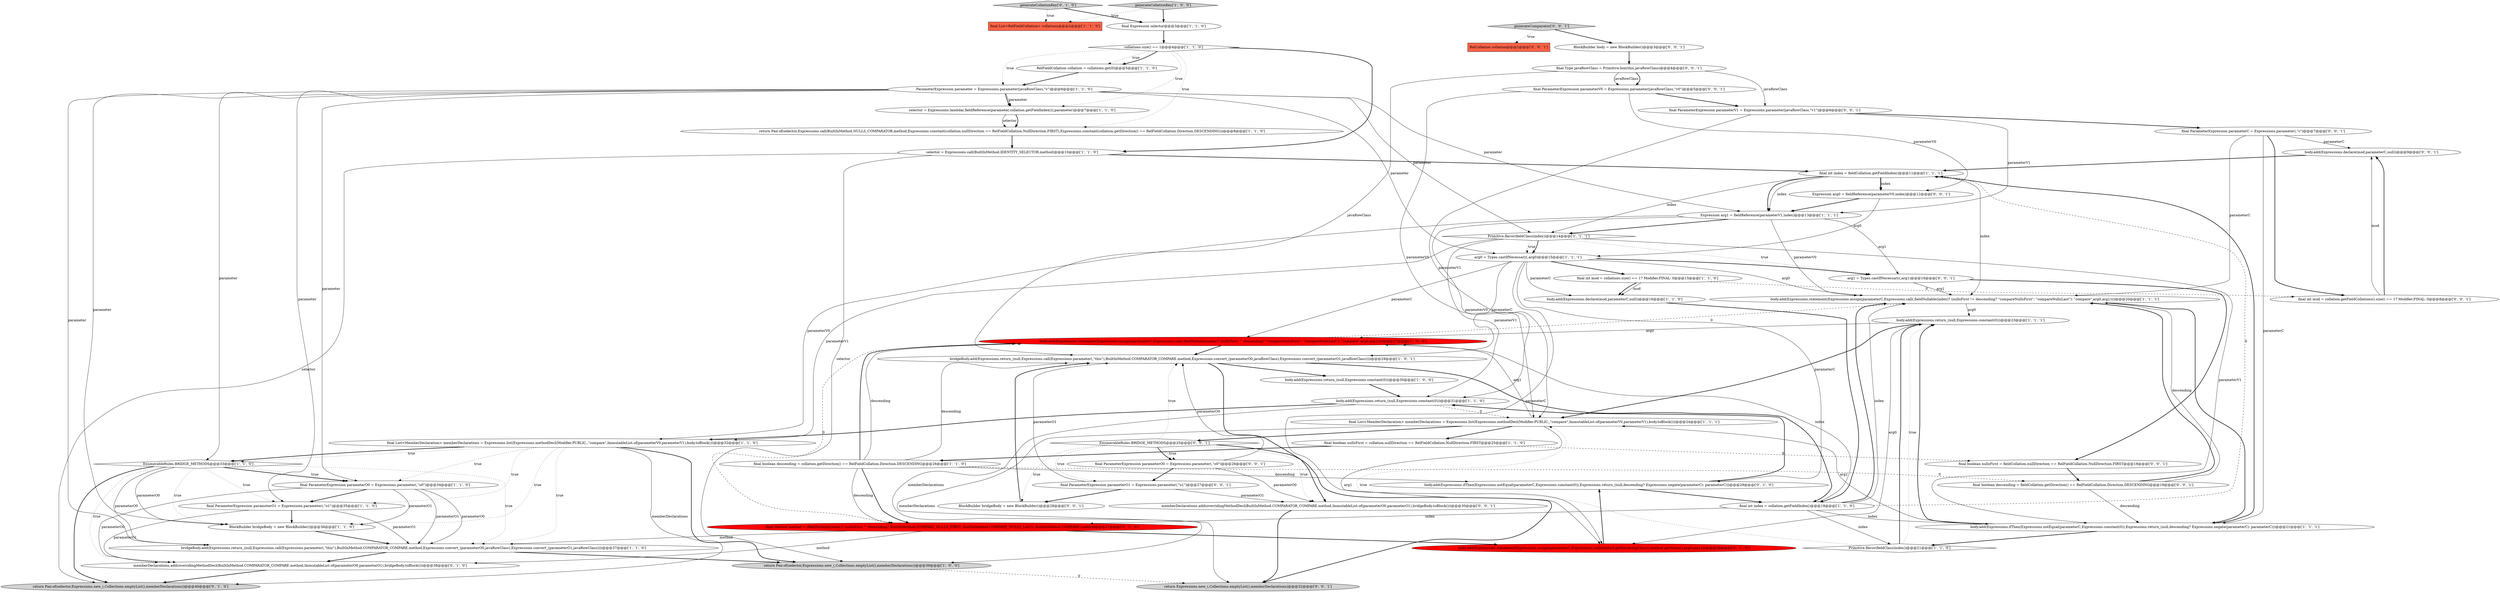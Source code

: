 digraph {
57 [style = filled, label = "body.add(Expressions.declare(mod,parameterC,null))@@@9@@@['0', '0', '1']", fillcolor = white, shape = ellipse image = "AAA0AAABBB3BBB"];
33 [style = filled, label = "body.add(Expressions.statement(Expressions.assign(parameterC,Expressions.call(,fieldNullable(index)? (nullsFirst ^ descending? \"compareNullsFirst\": \"compareNullsLast\"): \"compare\",arg0,arg1))))@@@27@@@['1', '0', '0']", fillcolor = red, shape = ellipse image = "AAA1AAABBB1BBB"];
56 [style = filled, label = "final ParameterExpression parameterC = Expressions.parameter(,\"c\")@@@7@@@['0', '0', '1']", fillcolor = white, shape = ellipse image = "AAA0AAABBB3BBB"];
7 [style = filled, label = "body.add(Expressions.return_(null,Expressions.constant(0)))@@@30@@@['1', '0', '0']", fillcolor = white, shape = ellipse image = "AAA0AAABBB1BBB"];
28 [style = filled, label = "return Pair.of(selector,Expressions.new_(,Collections.emptyList(),memberDeclarations))@@@39@@@['1', '0', '0']", fillcolor = lightgray, shape = ellipse image = "AAA0AAABBB1BBB"];
17 [style = filled, label = "return Pair.of(selector,Expressions.call(BuiltInMethod.NULLS_COMPARATOR.method,Expressions.constant(collation.nullDirection == RelFieldCollation.NullDirection.FIRST),Expressions.constant(collation.getDirection() == RelFieldCollation.Direction.DESCENDING)))@@@8@@@['1', '1', '0']", fillcolor = white, shape = ellipse image = "AAA0AAABBB1BBB"];
25 [style = filled, label = "ParameterExpression parameter = Expressions.parameter(javaRowClass,\"v\")@@@6@@@['1', '1', '0']", fillcolor = white, shape = ellipse image = "AAA0AAABBB1BBB"];
30 [style = filled, label = "Expression arg1 = fieldReference(parameterV1,index)@@@13@@@['1', '1', '1']", fillcolor = white, shape = ellipse image = "AAA0AAABBB1BBB"];
41 [style = filled, label = "final boolean nullsFirst = fieldCollation.nullDirection == RelFieldCollation.NullDirection.FIRST@@@18@@@['0', '0', '1']", fillcolor = white, shape = ellipse image = "AAA0AAABBB3BBB"];
6 [style = filled, label = "final int mod = collations.size() == 1? Modifier.FINAL: 0@@@15@@@['1', '1', '0']", fillcolor = white, shape = ellipse image = "AAA0AAABBB1BBB"];
15 [style = filled, label = "BlockBuilder bridgeBody = new BlockBuilder()@@@36@@@['1', '1', '0']", fillcolor = white, shape = ellipse image = "AAA0AAABBB1BBB"];
2 [style = filled, label = "final int index = fieldCollation.getFieldIndex()@@@11@@@['1', '1', '1']", fillcolor = white, shape = ellipse image = "AAA0AAABBB1BBB"];
22 [style = filled, label = "body.add(Expressions.statement(Expressions.assign(parameterC,Expressions.call(,fieldNullable(index)? (nullsFirst != descending? \"compareNullsFirst\": \"compareNullsLast\"): \"compare\",arg0,arg1))))@@@20@@@['1', '1', '1']", fillcolor = white, shape = ellipse image = "AAA0AAABBB1BBB"];
32 [style = filled, label = "body.add(Expressions.return_(null,Expressions.constant(0)))@@@23@@@['1', '1', '1']", fillcolor = white, shape = ellipse image = "AAA0AAABBB1BBB"];
39 [style = filled, label = "generateCollationKey['0', '1', '0']", fillcolor = lightgray, shape = diamond image = "AAA0AAABBB2BBB"];
16 [style = filled, label = "Primitive.flavor(fieldClass(index))@@@14@@@['1', '1', '1']", fillcolor = white, shape = diamond image = "AAA0AAABBB1BBB"];
38 [style = filled, label = "return Pair.of(selector,Expressions.new_(,Collections.emptyList(),memberDeclarations))@@@40@@@['0', '1', '0']", fillcolor = lightgray, shape = ellipse image = "AAA0AAABBB2BBB"];
14 [style = filled, label = "final List<MemberDeclaration> memberDeclarations = Expressions.list(Expressions.methodDecl(Modifier.PUBLIC,,\"compare\",ImmutableList.of(parameterV0,parameterV1),body.toBlock()))@@@32@@@['1', '1', '0']", fillcolor = white, shape = ellipse image = "AAA0AAABBB1BBB"];
4 [style = filled, label = "final List<RelFieldCollation> collations@@@2@@@['1', '1', '0']", fillcolor = tomato, shape = box image = "AAA0AAABBB1BBB"];
26 [style = filled, label = "selector = Expressions.lambda(,fieldReference(parameter,collation.getFieldIndex()),parameter)@@@7@@@['1', '1', '0']", fillcolor = white, shape = ellipse image = "AAA0AAABBB1BBB"];
40 [style = filled, label = "final ParameterExpression parameterV1 = Expressions.parameter(javaRowClass,\"v1\")@@@6@@@['0', '0', '1']", fillcolor = white, shape = ellipse image = "AAA0AAABBB3BBB"];
52 [style = filled, label = "final int mod = collation.getFieldCollations().size() == 1? Modifier.FINAL: 0@@@8@@@['0', '0', '1']", fillcolor = white, shape = ellipse image = "AAA0AAABBB3BBB"];
53 [style = filled, label = "memberDeclarations.add(overridingMethodDecl(BuiltInMethod.COMPARATOR_COMPARE.method,ImmutableList.of(parameterO0,parameterO1),bridgeBody.toBlock()))@@@30@@@['0', '0', '1']", fillcolor = white, shape = ellipse image = "AAA0AAABBB3BBB"];
1 [style = filled, label = "selector = Expressions.call(BuiltInMethod.IDENTITY_SELECTOR.method)@@@10@@@['1', '1', '0']", fillcolor = white, shape = ellipse image = "AAA0AAABBB1BBB"];
21 [style = filled, label = "final List<MemberDeclaration> memberDeclarations = Expressions.list(Expressions.methodDecl(Modifier.PUBLIC,,\"compare\",ImmutableList.of(parameterV0,parameterV1),body.toBlock()))@@@24@@@['1', '1', '1']", fillcolor = white, shape = ellipse image = "AAA0AAABBB1BBB"];
36 [style = filled, label = "memberDeclarations.add(overridingMethodDecl(BuiltInMethod.COMPARATOR_COMPARE.method,ImmutableList.of(parameterO0,parameterO1),bridgeBody.toBlock()))@@@38@@@['0', '1', '0']", fillcolor = white, shape = ellipse image = "AAA0AAABBB2BBB"];
44 [style = filled, label = "BlockBuilder body = new BlockBuilder()@@@3@@@['0', '0', '1']", fillcolor = white, shape = ellipse image = "AAA0AAABBB3BBB"];
49 [style = filled, label = "generateComparator['0', '0', '1']", fillcolor = lightgray, shape = diamond image = "AAA0AAABBB3BBB"];
47 [style = filled, label = "final ParameterExpression parameterO0 = Expressions.parameter(,\"o0\")@@@26@@@['0', '0', '1']", fillcolor = white, shape = ellipse image = "AAA0AAABBB3BBB"];
29 [style = filled, label = "bridgeBody.add(Expressions.return_(null,Expressions.call(Expressions.parameter(,\"this\"),BuiltInMethod.COMPARATOR_COMPARE.method,Expressions.convert_(parameterO0,javaRowClass),Expressions.convert_(parameterO1,javaRowClass))))@@@37@@@['1', '1', '0']", fillcolor = white, shape = ellipse image = "AAA0AAABBB1BBB"];
43 [style = filled, label = "final Type javaRowClass = Primitive.box(this.javaRowClass)@@@4@@@['0', '0', '1']", fillcolor = white, shape = ellipse image = "AAA0AAABBB3BBB"];
48 [style = filled, label = "final ParameterExpression parameterO1 = Expressions.parameter(,\"o1\")@@@27@@@['0', '0', '1']", fillcolor = white, shape = ellipse image = "AAA0AAABBB3BBB"];
34 [style = filled, label = "body.add(Expressions.ifThen(Expressions.notEqual(parameterC,Expressions.constant(0)),Expressions.return_(null,descending? Expressions.negate(parameterC): parameterC)))@@@29@@@['0', '1', '0']", fillcolor = white, shape = ellipse image = "AAA0AAABBB2BBB"];
51 [style = filled, label = "return Expressions.new_(,Collections.emptyList(),memberDeclarations)@@@32@@@['0', '0', '1']", fillcolor = lightgray, shape = ellipse image = "AAA0AAABBB3BBB"];
5 [style = filled, label = "arg0 = Types.castIfNecessary(,arg0)@@@15@@@['1', '1', '1']", fillcolor = white, shape = ellipse image = "AAA0AAABBB1BBB"];
46 [style = filled, label = "arg1 = Types.castIfNecessary(,arg1)@@@16@@@['0', '0', '1']", fillcolor = white, shape = ellipse image = "AAA0AAABBB3BBB"];
11 [style = filled, label = "final boolean nullsFirst = collation.nullDirection == RelFieldCollation.NullDirection.FIRST@@@25@@@['1', '1', '0']", fillcolor = white, shape = ellipse image = "AAA0AAABBB1BBB"];
58 [style = filled, label = "final ParameterExpression parameterV0 = Expressions.parameter(javaRowClass,\"v0\")@@@5@@@['0', '0', '1']", fillcolor = white, shape = ellipse image = "AAA0AAABBB3BBB"];
54 [style = filled, label = "Expression arg0 = fieldReference(parameterV0,index)@@@12@@@['0', '0', '1']", fillcolor = white, shape = ellipse image = "AAA0AAABBB3BBB"];
9 [style = filled, label = "final Expression selector@@@3@@@['1', '1', '0']", fillcolor = white, shape = ellipse image = "AAA0AAABBB1BBB"];
31 [style = filled, label = "Primitive.flavor(fieldClass(index))@@@21@@@['1', '1', '0']", fillcolor = white, shape = diamond image = "AAA0AAABBB1BBB"];
55 [style = filled, label = "RelCollation collation@@@2@@@['0', '0', '1']", fillcolor = tomato, shape = box image = "AAA0AAABBB3BBB"];
0 [style = filled, label = "final boolean descending = collation.getDirection() == RelFieldCollation.Direction.DESCENDING@@@26@@@['1', '1', '0']", fillcolor = white, shape = ellipse image = "AAA0AAABBB1BBB"];
19 [style = filled, label = "EnumerableRules.BRIDGE_METHODS@@@33@@@['1', '1', '0']", fillcolor = white, shape = diamond image = "AAA0AAABBB1BBB"];
8 [style = filled, label = "body.add(Expressions.return_(null,Expressions.constant(0)))@@@31@@@['1', '1', '0']", fillcolor = white, shape = ellipse image = "AAA0AAABBB1BBB"];
13 [style = filled, label = "collations.size() == 1@@@4@@@['1', '1', '0']", fillcolor = white, shape = diamond image = "AAA0AAABBB1BBB"];
23 [style = filled, label = "final int index = collation.getFieldIndex()@@@18@@@['1', '1', '0']", fillcolor = white, shape = ellipse image = "AAA0AAABBB1BBB"];
27 [style = filled, label = "generateCollationKey['1', '0', '0']", fillcolor = lightgray, shape = diamond image = "AAA0AAABBB1BBB"];
35 [style = filled, label = "final Method method = (fieldNullable(index)? (nullsFirst ^ descending? BuiltInMethod.COMPARE_NULLS_FIRST: BuiltInMethod.COMPARE_NULLS_LAST): BuiltInMethod.COMPARE).method@@@27@@@['0', '1', '0']", fillcolor = red, shape = ellipse image = "AAA1AAABBB2BBB"];
50 [style = filled, label = "final boolean descending = fieldCollation.getDirection() == RelFieldCollation.Direction.DESCENDING@@@19@@@['0', '0', '1']", fillcolor = white, shape = ellipse image = "AAA0AAABBB3BBB"];
3 [style = filled, label = "final ParameterExpression parameterO1 = Expressions.parameter(,\"o1\")@@@35@@@['1', '1', '0']", fillcolor = white, shape = ellipse image = "AAA0AAABBB1BBB"];
45 [style = filled, label = "BlockBuilder bridgeBody = new BlockBuilder()@@@28@@@['0', '0', '1']", fillcolor = white, shape = ellipse image = "AAA0AAABBB3BBB"];
10 [style = filled, label = "RelFieldCollation collation = collations.get(0)@@@5@@@['1', '1', '0']", fillcolor = white, shape = ellipse image = "AAA0AAABBB1BBB"];
12 [style = filled, label = "body.add(Expressions.ifThen(Expressions.notEqual(parameterC,Expressions.constant(0)),Expressions.return_(null,descending? Expressions.negate(parameterC): parameterC)))@@@21@@@['1', '1', '1']", fillcolor = white, shape = ellipse image = "AAA0AAABBB1BBB"];
37 [style = filled, label = "body.add(Expressions.statement(Expressions.assign(parameterC,Expressions.call(method.getDeclaringClass(),method.getName(),arg0,arg1))))@@@28@@@['0', '1', '0']", fillcolor = red, shape = ellipse image = "AAA1AAABBB2BBB"];
42 [style = filled, label = "EnumerableRules.BRIDGE_METHODS@@@25@@@['0', '0', '1']", fillcolor = white, shape = diamond image = "AAA0AAABBB3BBB"];
24 [style = filled, label = "bridgeBody.add(Expressions.return_(null,Expressions.call(Expressions.parameter(,\"this\"),BuiltInMethod.COMPARATOR_COMPARE.method,Expressions.convert_(parameterO0,javaRowClass),Expressions.convert_(parameterO1,javaRowClass))))@@@29@@@['1', '0', '1']", fillcolor = white, shape = ellipse image = "AAA0AAABBB1BBB"];
20 [style = filled, label = "body.add(Expressions.declare(mod,parameterC,null))@@@16@@@['1', '1', '0']", fillcolor = white, shape = ellipse image = "AAA0AAABBB1BBB"];
18 [style = filled, label = "final ParameterExpression parameterO0 = Expressions.parameter(,\"o0\")@@@34@@@['1', '1', '0']", fillcolor = white, shape = ellipse image = "AAA0AAABBB1BBB"];
6->20 [style = solid, label="mod"];
18->3 [style = bold, label=""];
48->24 [style = solid, label="parameterO1"];
16->8 [style = solid, label="parameterV1"];
56->52 [style = bold, label=""];
21->42 [style = bold, label=""];
14->19 [style = dotted, label="true"];
0->24 [style = solid, label="descending"];
42->47 [style = dotted, label="true"];
50->22 [style = bold, label=""];
2->22 [style = solid, label="index"];
8->28 [style = solid, label="memberDeclarations"];
39->9 [style = bold, label=""];
49->55 [style = dotted, label="true"];
50->22 [style = solid, label="descending"];
27->9 [style = bold, label=""];
3->29 [style = solid, label="parameterO1"];
18->29 [style = solid, label="parameterO1"];
58->21 [style = solid, label="parameterV0"];
14->28 [style = bold, label=""];
35->29 [style = solid, label="method"];
5->22 [style = solid, label="arg0"];
7->8 [style = bold, label=""];
13->10 [style = dotted, label="true"];
46->22 [style = solid, label="arg1"];
45->24 [style = bold, label=""];
18->15 [style = solid, label="parameterO1"];
13->1 [style = bold, label=""];
52->57 [style = solid, label="mod"];
30->46 [style = solid, label="arg1"];
23->2 [style = dashed, label="0"];
40->21 [style = solid, label="parameterV1"];
5->37 [style = solid, label="parameterC"];
31->21 [style = dotted, label="true"];
12->2 [style = bold, label=""];
23->22 [style = bold, label=""];
22->32 [style = solid, label="arg0"];
2->54 [style = solid, label="index"];
23->33 [style = solid, label="index"];
16->12 [style = solid, label="parameterV1"];
35->37 [style = bold, label=""];
43->24 [style = solid, label="javaRowClass"];
12->21 [style = solid, label="arg1"];
42->48 [style = dotted, label="true"];
16->5 [style = dotted, label="true"];
23->31 [style = solid, label="index"];
5->33 [style = solid, label="parameterC"];
14->3 [style = dotted, label="true"];
25->3 [style = solid, label="parameter"];
18->29 [style = solid, label="parameterO0"];
25->30 [style = solid, label="parameter"];
0->34 [style = solid, label="descending"];
47->53 [style = solid, label="parameterO0"];
32->33 [style = solid, label="arg0"];
24->53 [style = bold, label=""];
43->58 [style = bold, label=""];
14->18 [style = dotted, label="true"];
25->19 [style = solid, label="parameter"];
5->24 [style = solid, label="parameterC"];
40->30 [style = solid, label="parameterV1"];
29->36 [style = bold, label=""];
43->40 [style = solid, label="javaRowClass"];
13->17 [style = dotted, label="true"];
19->18 [style = bold, label=""];
21->51 [style = solid, label="memberDeclarations"];
16->46 [style = dotted, label="true"];
18->36 [style = solid, label="parameterO0"];
43->58 [style = solid, label="javaRowClass"];
26->17 [style = bold, label=""];
47->48 [style = bold, label=""];
13->25 [style = dotted, label="true"];
21->37 [style = solid, label="arg1"];
23->22 [style = solid, label="index"];
34->8 [style = bold, label=""];
19->36 [style = dotted, label="true"];
5->20 [style = solid, label="parameterC"];
46->41 [style = bold, label=""];
42->24 [style = dotted, label="true"];
5->6 [style = bold, label=""];
20->23 [style = bold, label=""];
19->29 [style = dotted, label="true"];
21->11 [style = bold, label=""];
10->25 [style = bold, label=""];
19->3 [style = dotted, label="true"];
25->26 [style = bold, label=""];
47->24 [style = solid, label="parameterO0"];
24->7 [style = bold, label=""];
42->45 [style = dotted, label="true"];
19->38 [style = bold, label=""];
0->50 [style = dashed, label="0"];
30->8 [style = solid, label="parameterV0"];
41->50 [style = bold, label=""];
57->2 [style = bold, label=""];
15->29 [style = bold, label=""];
12->31 [style = bold, label=""];
19->29 [style = solid, label="parameterO0"];
13->10 [style = bold, label=""];
19->15 [style = solid, label="parameterO0"];
17->1 [style = bold, label=""];
5->34 [style = solid, label="parameterC"];
40->56 [style = bold, label=""];
14->38 [style = solid, label="memberDeclarations"];
13->26 [style = dotted, label="true"];
48->53 [style = solid, label="parameterO1"];
31->32 [style = bold, label=""];
33->22 [style = dashed, label="0"];
49->44 [style = bold, label=""];
19->18 [style = dotted, label="true"];
12->32 [style = bold, label=""];
42->47 [style = bold, label=""];
8->14 [style = bold, label=""];
14->19 [style = bold, label=""];
19->15 [style = dotted, label="true"];
27->4 [style = dotted, label="true"];
1->28 [style = solid, label="selector"];
16->14 [style = solid, label="parameterV1"];
42->51 [style = bold, label=""];
42->53 [style = dotted, label="true"];
56->22 [style = solid, label="parameterC"];
54->5 [style = solid, label="arg0"];
6->52 [style = dashed, label="0"];
28->51 [style = dashed, label="0"];
6->20 [style = bold, label=""];
33->24 [style = bold, label=""];
56->12 [style = solid, label="parameterC"];
2->30 [style = solid, label="index"];
25->5 [style = solid, label="parameter"];
16->5 [style = bold, label=""];
2->54 [style = bold, label=""];
34->23 [style = bold, label=""];
1->2 [style = bold, label=""];
25->15 [style = solid, label="parameter"];
0->35 [style = solid, label="descending"];
24->23 [style = bold, label=""];
0->33 [style = solid, label="descending"];
2->16 [style = solid, label="index"];
32->21 [style = bold, label=""];
25->29 [style = solid, label="parameter"];
53->51 [style = bold, label=""];
30->14 [style = solid, label="parameterV0"];
50->12 [style = solid, label="descending"];
23->35 [style = solid, label="index"];
25->16 [style = solid, label="parameter"];
58->40 [style = bold, label=""];
54->30 [style = bold, label=""];
3->15 [style = bold, label=""];
8->21 [style = dashed, label="0"];
30->22 [style = solid, label="parameterV0"];
44->43 [style = bold, label=""];
31->32 [style = dotted, label="true"];
29->28 [style = bold, label=""];
58->54 [style = solid, label="parameterV0"];
14->15 [style = dotted, label="true"];
11->0 [style = bold, label=""];
48->45 [style = bold, label=""];
39->4 [style = dotted, label="true"];
0->33 [style = bold, label=""];
1->38 [style = solid, label="selector"];
35->36 [style = solid, label="method"];
56->57 [style = solid, label="parameterC"];
22->12 [style = bold, label=""];
37->34 [style = bold, label=""];
11->41 [style = dashed, label="0"];
0->35 [style = bold, label=""];
14->29 [style = dotted, label="true"];
26->17 [style = solid, label="selector"];
23->12 [style = solid, label="index"];
36->38 [style = bold, label=""];
3->36 [style = solid, label="parameterO1"];
52->57 [style = bold, label=""];
2->30 [style = bold, label=""];
32->37 [style = solid, label="arg0"];
30->16 [style = bold, label=""];
5->46 [style = bold, label=""];
21->33 [style = solid, label="arg1"];
25->26 [style = solid, label="parameter"];
25->18 [style = solid, label="parameter"];
9->13 [style = bold, label=""];
33->35 [style = dashed, label="0"];
}
